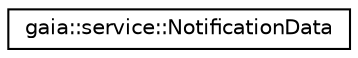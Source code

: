 digraph G
{
  edge [fontname="Helvetica",fontsize="10",labelfontname="Helvetica",labelfontsize="10"];
  node [fontname="Helvetica",fontsize="10",shape=record];
  rankdir=LR;
  Node1 [label="gaia::service::NotificationData",height=0.2,width=0.4,color="black", fillcolor="white", style="filled",URL="$d5/d74/classgaia_1_1service_1_1_notification_data.html",tooltip="This class provide Notification data."];
}
